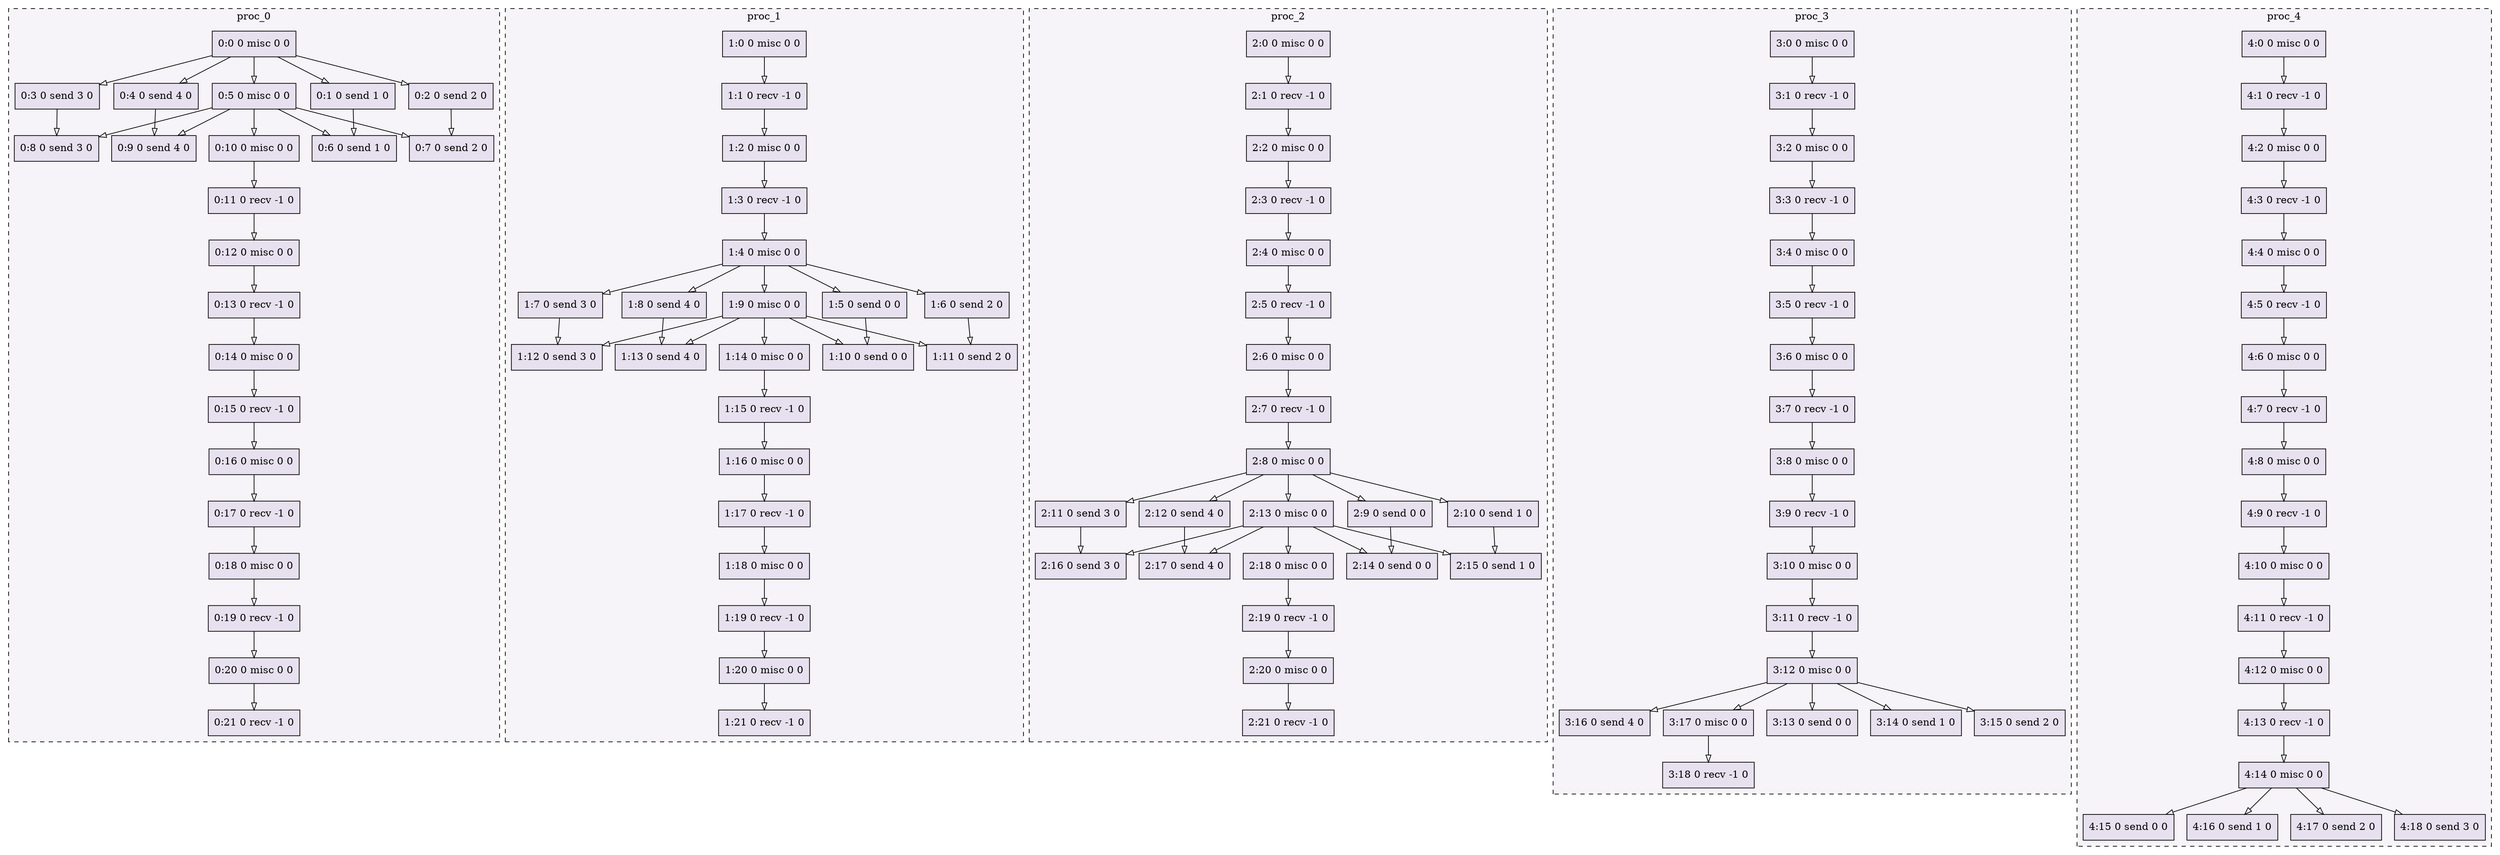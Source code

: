 digraph{node[shape=record style=filled colorscheme=purd9 fillcolor=2];subgraph cluster0{style=dashed;colorscheme=purd9;bgcolor=1;edge[arrowhead=empty];label=proc_0;0[label="0:0 0 misc 0 0"];1[label="0:1 0 send 1 0"];2[label="0:2 0 send 2 0"];3[label="0:3 0 send 3 0"];4[label="0:4 0 send 4 0"];5[label="0:5 0 misc 0 0"];6[label="0:6 0 send 1 0"];7[label="0:7 0 send 2 0"];8[label="0:8 0 send 3 0"];9[label="0:9 0 send 4 0"];10[label="0:10 0 misc 0 0"];11[label="0:11 0 recv -1 0"];12[label="0:12 0 misc 0 0"];13[label="0:13 0 recv -1 0"];14[label="0:14 0 misc 0 0"];15[label="0:15 0 recv -1 0"];16[label="0:16 0 misc 0 0"];17[label="0:17 0 recv -1 0"];18[label="0:18 0 misc 0 0"];19[label="0:19 0 recv -1 0"];20[label="0:20 0 misc 0 0"];21[label="0:21 0 recv -1 0"];0->1;0->2;0->3;0->4;0->5;5->6;1->6;5->7;2->7;5->8;3->8;5->9;4->9;5->10;10->11;11->12;12->13;13->14;14->15;15->16;16->17;17->18;18->19;19->20;20->21;}subgraph cluster1{style=dashed;colorscheme=purd9;bgcolor=1;edge[arrowhead=empty];label=proc_1;22[label="1:0 0 misc 0 0"];23[label="1:1 0 recv -1 0"];24[label="1:2 0 misc 0 0"];25[label="1:3 0 recv -1 0"];26[label="1:4 0 misc 0 0"];27[label="1:5 0 send 0 0"];28[label="1:6 0 send 2 0"];29[label="1:7 0 send 3 0"];30[label="1:8 0 send 4 0"];31[label="1:9 0 misc 0 0"];32[label="1:10 0 send 0 0"];33[label="1:11 0 send 2 0"];34[label="1:12 0 send 3 0"];35[label="1:13 0 send 4 0"];36[label="1:14 0 misc 0 0"];37[label="1:15 0 recv -1 0"];38[label="1:16 0 misc 0 0"];39[label="1:17 0 recv -1 0"];40[label="1:18 0 misc 0 0"];41[label="1:19 0 recv -1 0"];42[label="1:20 0 misc 0 0"];43[label="1:21 0 recv -1 0"];22->23;23->24;24->25;25->26;26->27;26->28;26->29;26->30;26->31;31->32;27->32;31->33;28->33;31->34;29->34;31->35;30->35;31->36;36->37;37->38;38->39;39->40;40->41;41->42;42->43;}subgraph cluster2{style=dashed;colorscheme=purd9;bgcolor=1;edge[arrowhead=empty];label=proc_2;44[label="2:0 0 misc 0 0"];45[label="2:1 0 recv -1 0"];46[label="2:2 0 misc 0 0"];47[label="2:3 0 recv -1 0"];48[label="2:4 0 misc 0 0"];49[label="2:5 0 recv -1 0"];50[label="2:6 0 misc 0 0"];51[label="2:7 0 recv -1 0"];52[label="2:8 0 misc 0 0"];53[label="2:9 0 send 0 0"];54[label="2:10 0 send 1 0"];55[label="2:11 0 send 3 0"];56[label="2:12 0 send 4 0"];57[label="2:13 0 misc 0 0"];58[label="2:14 0 send 0 0"];59[label="2:15 0 send 1 0"];60[label="2:16 0 send 3 0"];61[label="2:17 0 send 4 0"];62[label="2:18 0 misc 0 0"];63[label="2:19 0 recv -1 0"];64[label="2:20 0 misc 0 0"];65[label="2:21 0 recv -1 0"];44->45;45->46;46->47;47->48;48->49;49->50;50->51;51->52;52->53;52->54;52->55;52->56;52->57;57->58;53->58;57->59;54->59;57->60;55->60;57->61;56->61;57->62;62->63;63->64;64->65;}subgraph cluster3{style=dashed;colorscheme=purd9;bgcolor=1;edge[arrowhead=empty];label=proc_3;66[label="3:0 0 misc 0 0"];67[label="3:1 0 recv -1 0"];68[label="3:2 0 misc 0 0"];69[label="3:3 0 recv -1 0"];70[label="3:4 0 misc 0 0"];71[label="3:5 0 recv -1 0"];72[label="3:6 0 misc 0 0"];73[label="3:7 0 recv -1 0"];74[label="3:8 0 misc 0 0"];75[label="3:9 0 recv -1 0"];76[label="3:10 0 misc 0 0"];77[label="3:11 0 recv -1 0"];78[label="3:12 0 misc 0 0"];79[label="3:13 0 send 0 0"];80[label="3:14 0 send 1 0"];81[label="3:15 0 send 2 0"];82[label="3:16 0 send 4 0"];83[label="3:17 0 misc 0 0"];84[label="3:18 0 recv -1 0"];66->67;67->68;68->69;69->70;70->71;71->72;72->73;73->74;74->75;75->76;76->77;77->78;78->79;78->80;78->81;78->82;78->83;83->84;}subgraph cluster4{style=dashed;colorscheme=purd9;bgcolor=1;edge[arrowhead=empty];label=proc_4;85[label="4:0 0 misc 0 0"];86[label="4:1 0 recv -1 0"];87[label="4:2 0 misc 0 0"];88[label="4:3 0 recv -1 0"];89[label="4:4 0 misc 0 0"];90[label="4:5 0 recv -1 0"];91[label="4:6 0 misc 0 0"];92[label="4:7 0 recv -1 0"];93[label="4:8 0 misc 0 0"];94[label="4:9 0 recv -1 0"];95[label="4:10 0 misc 0 0"];96[label="4:11 0 recv -1 0"];97[label="4:12 0 misc 0 0"];98[label="4:13 0 recv -1 0"];99[label="4:14 0 misc 0 0"];100[label="4:15 0 send 0 0"];101[label="4:16 0 send 1 0"];102[label="4:17 0 send 2 0"];103[label="4:18 0 send 3 0"];85->86;86->87;87->88;88->89;89->90;90->91;91->92;92->93;93->94;94->95;95->96;96->97;97->98;98->99;99->100;99->101;99->102;99->103;}}